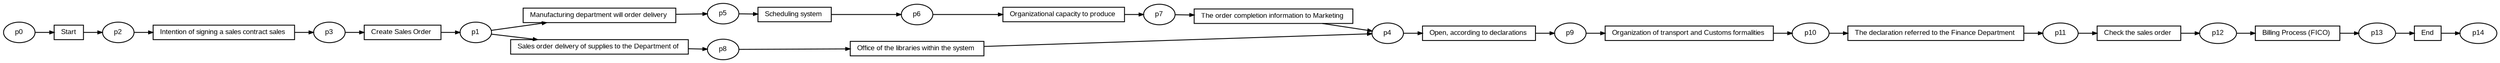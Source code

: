 digraph G {ranksep=".3"; fontsize="8"; remincross=true; margin="0.0,0.0"; fontname="Arial";rankdir="LR"; 
edge [arrowsize="0.5"];
node [height=".2",width=".2",fontname="Arial",fontsize="8"];
t0 [shape="box",label="Manufacturing department will order delivery "];
t1 [shape="box",label="Sales order delivery of supplies to the Department of "];
t2 [shape="box",label="Create Sales Order "];
t3 [shape="box",label="End"];
t4 [shape="box",label="Billing Process (FICO) "];
t5 [shape="box",label="Check the sales order "];
t6 [shape="box",label="The declaration referred to the Finance Department "];
t7 [shape="box",label="Organization of transport and Customs formalities "];
t8 [shape="box",label="Intention of signing a sales contract sales "];
t9 [shape="box",label="Start"];
t10 [shape="box",label="Open, according to declarations "];
t11 [shape="box",label="Office of the libraries within the system "];
t12 [shape="box",label="The order completion information to Marketing "];
t13 [shape="box",label="Organizational capacity to produce "];
t14 [shape="box",label="Scheduling system "];
p0 [shape="oval",label="p12"];
p1 [shape="oval",label="p11"];
p2 [shape="oval",label="p10"];
p3 [shape="oval",label="p1"];
p4 [shape="oval",label="p0"];
p5 [shape="oval",label="p9"];
p6 [shape="oval",label="p8"];
p7 [shape="oval",label="p7"];
p8 [shape="oval",label="p6"];
p9 [shape="oval",label="p5"];
p10 [shape="oval",label="p4"];
p11 [shape="oval",label="p3"];
p12 [shape="oval",label="p2"];
p13 [shape="oval",label="p14"];
p14 [shape="oval",label="p13"];
p3 -> t1[label=""];
t9 -> p12[label=""];
t10 -> p5[label=""];
p3 -> t0[label=""];
t7 -> p2[label=""];
t6 -> p1[label=""];
p12 -> t8[label=""];
t0 -> p9[label=""];
p2 -> t6[label=""];
t14 -> p8[label=""];
p1 -> t5[label=""];
p7 -> t12[label=""];
t13 -> p7[label=""];
p0 -> t4[label=""];
p6 -> t11[label=""];
t12 -> p10[label=""];
p5 -> t7[label=""];
t8 -> p11[label=""];
t2 -> p3[label=""];
t1 -> p6[label=""];
t5 -> p0[label=""];
p11 -> t2[label=""];
p4 -> t9[label=""];
p9 -> t14[label=""];
t4 -> p14[label=""];
p8 -> t13[label=""];
p10 -> t10[label=""];
p14 -> t3[label=""];
t11 -> p10[label=""];
t3 -> p13[label=""];
}

